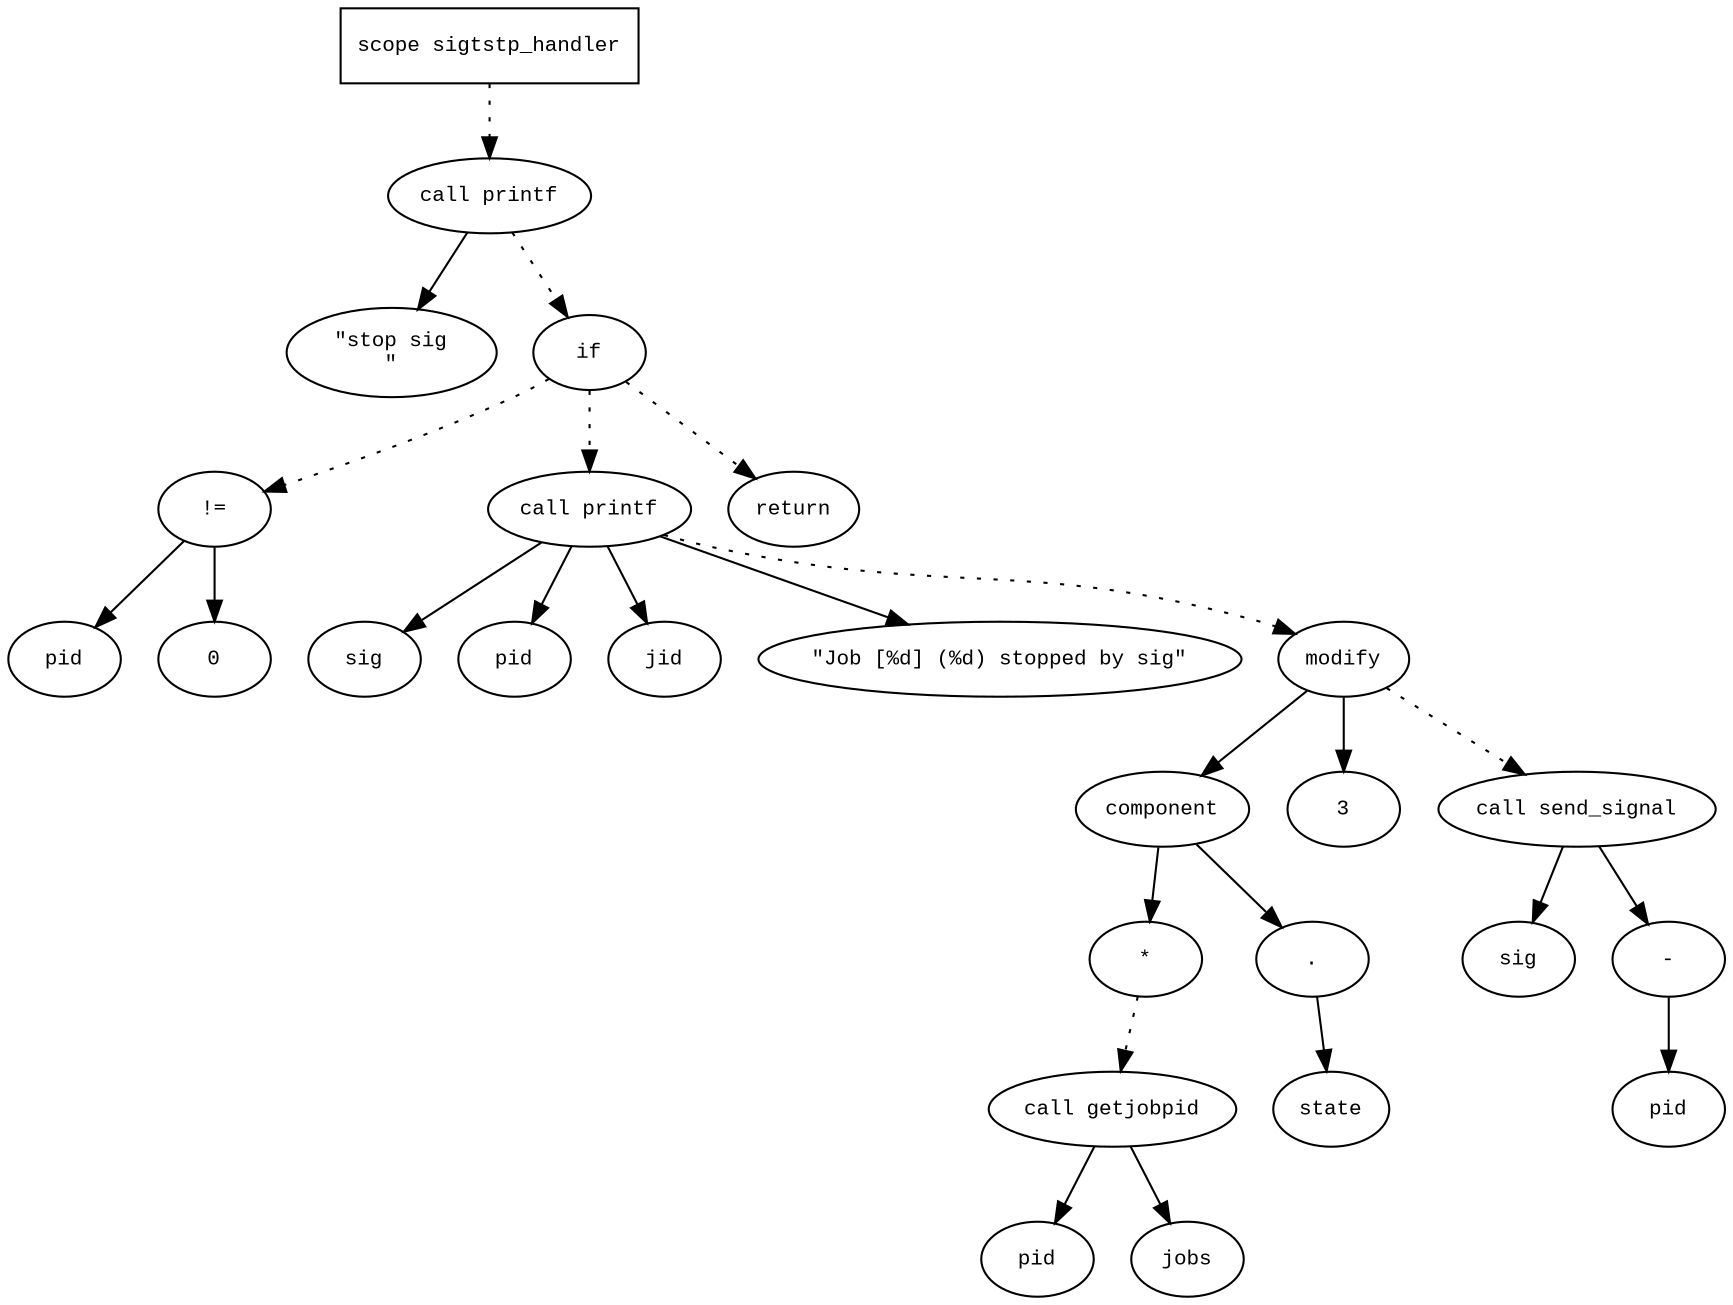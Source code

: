 digraph AST {
  graph [fontname="Times New Roman",fontsize=10];
  node  [fontname="Courier New",fontsize=10];
  edge  [fontname="Times New Roman",fontsize=10];

  node1 [label="scope sigtstp_handler",shape=box];
  node2 [label="call printf",shape=ellipse];
  node3 [label="\"stop sig
\"",shape=ellipse];
  node2 -> node3;
  node1 -> node2 [style=dotted];
  node4 [label="if",shape=ellipse];
  node2 -> node4 [style=dotted];
  node5 [label="!=",shape=ellipse];
  node6 [label="pid",shape=ellipse];
  node5 -> node6;
  node7 [label="0",shape=ellipse];
  node5 -> node7;
  node4 -> node5 [style=dotted];
  node8 [label="call printf",shape=ellipse];
  node9 [label="sig",shape=ellipse];
  node8 -> node9;
  node10 [label="pid",shape=ellipse];
  node8 -> node10;
  node11 [label="jid",shape=ellipse];
  node8 -> node11;
  node12 [label="\"Job [%d] (%d) stopped by sig\"",shape=ellipse];
  node8 -> node12;
  node4 -> node8 [style=dotted];
  node13 [label="modify",shape=ellipse];
  node14 [label="component",shape=ellipse];
  node13 -> node14;
  node15 [label="*",shape=ellipse];
  node16 [label="call getjobpid",shape=ellipse];
  node17 [label="pid",shape=ellipse];
  node16 -> node17;
  node18 [label="jobs",shape=ellipse];
  node16 -> node18;
  node15 -> node16 [style=dotted];
  node14 -> node15;
  node19 [label=".",shape=ellipse];
  node14 -> node19;
  node20 [label="state",shape=ellipse];
  node19 -> node20;
  node21 [label="3",shape=ellipse];
  node13 -> node21;
  node8 -> node13 [style=dotted];
  node22 [label="call send_signal",shape=ellipse];
  node23 [label="sig",shape=ellipse];
  node22 -> node23;
  node24 [label="-",shape=ellipse];
  node25 [label="pid",shape=ellipse];
  node24 -> node25;
  node22 -> node24;
  node13 -> node22 [style=dotted];
  node26 [label="return",shape=ellipse];
  node4 -> node26 [style=dotted];
} 